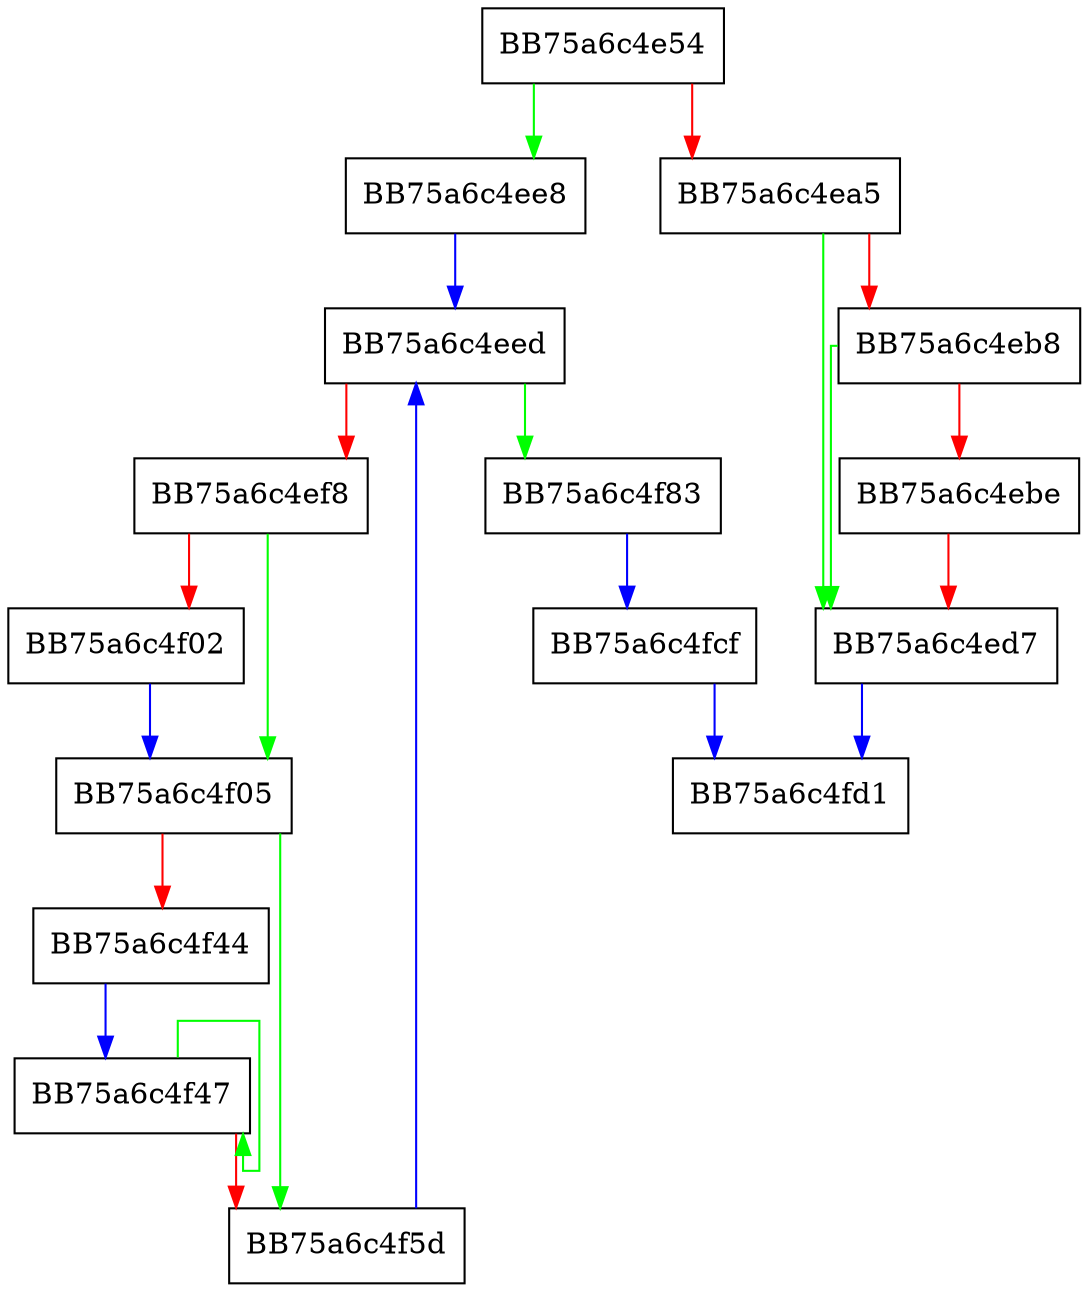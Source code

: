 digraph LoadBmStartupSlowFriendlyScanSet {
  node [shape="box"];
  graph [splines=ortho];
  BB75a6c4e54 -> BB75a6c4ee8 [color="green"];
  BB75a6c4e54 -> BB75a6c4ea5 [color="red"];
  BB75a6c4ea5 -> BB75a6c4ed7 [color="green"];
  BB75a6c4ea5 -> BB75a6c4eb8 [color="red"];
  BB75a6c4eb8 -> BB75a6c4ed7 [color="green"];
  BB75a6c4eb8 -> BB75a6c4ebe [color="red"];
  BB75a6c4ebe -> BB75a6c4ed7 [color="red"];
  BB75a6c4ed7 -> BB75a6c4fd1 [color="blue"];
  BB75a6c4ee8 -> BB75a6c4eed [color="blue"];
  BB75a6c4eed -> BB75a6c4f83 [color="green"];
  BB75a6c4eed -> BB75a6c4ef8 [color="red"];
  BB75a6c4ef8 -> BB75a6c4f05 [color="green"];
  BB75a6c4ef8 -> BB75a6c4f02 [color="red"];
  BB75a6c4f02 -> BB75a6c4f05 [color="blue"];
  BB75a6c4f05 -> BB75a6c4f5d [color="green"];
  BB75a6c4f05 -> BB75a6c4f44 [color="red"];
  BB75a6c4f44 -> BB75a6c4f47 [color="blue"];
  BB75a6c4f47 -> BB75a6c4f47 [color="green"];
  BB75a6c4f47 -> BB75a6c4f5d [color="red"];
  BB75a6c4f5d -> BB75a6c4eed [color="blue"];
  BB75a6c4f83 -> BB75a6c4fcf [color="blue"];
  BB75a6c4fcf -> BB75a6c4fd1 [color="blue"];
}